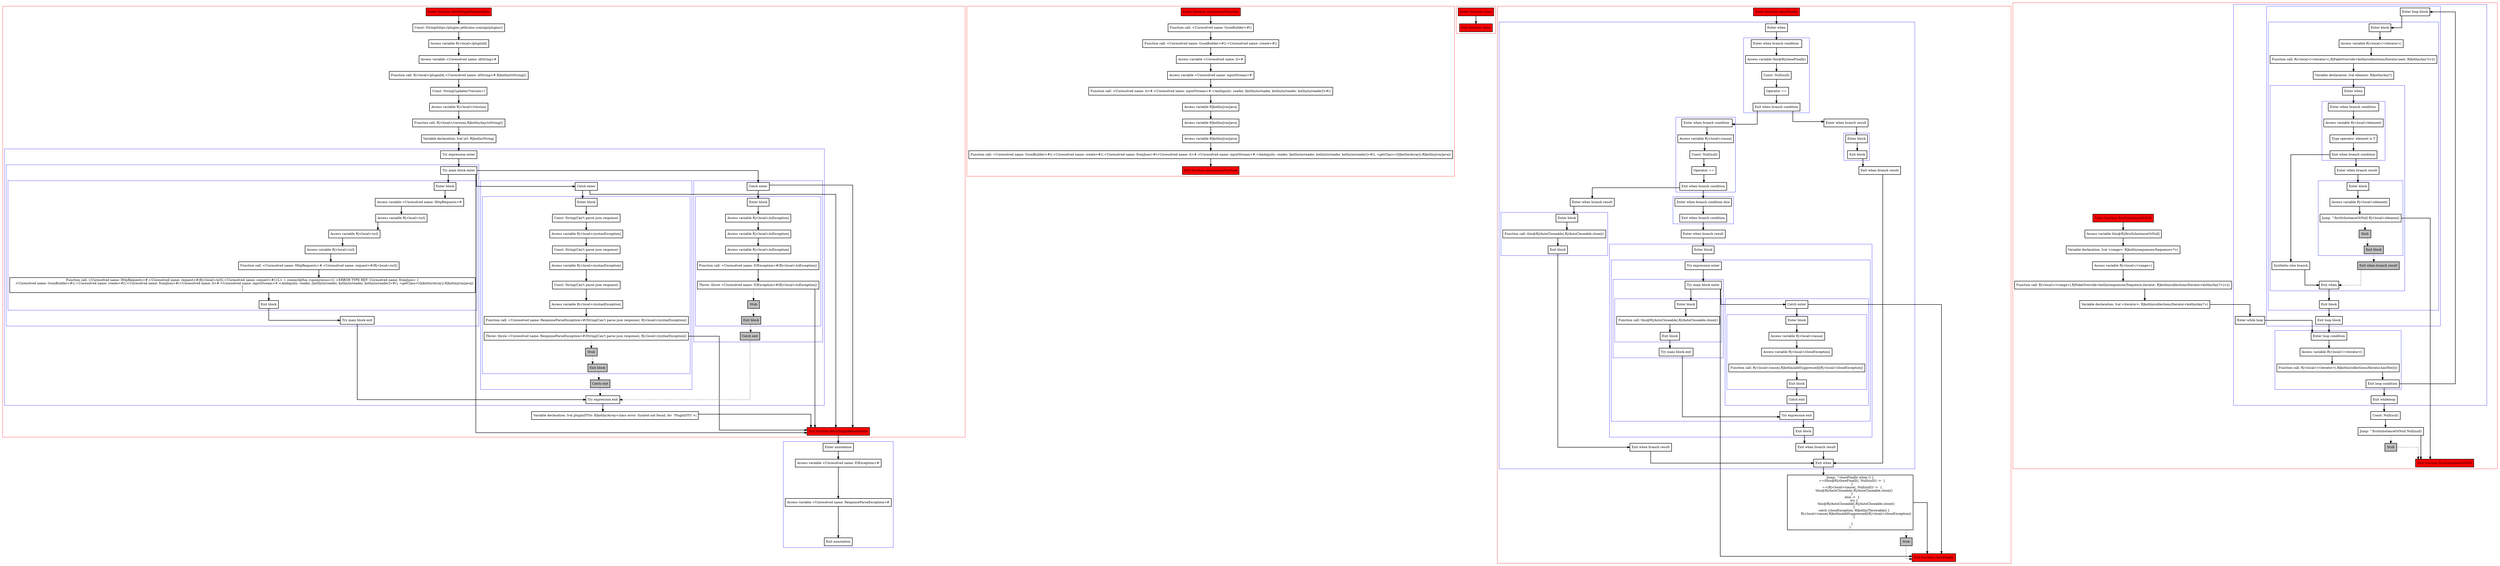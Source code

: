 digraph complex_kt {
  graph [splines=ortho nodesep=3]
  node [shape=box penwidth=2]
  edge [penwidth=2]

  subgraph cluster_0 {
    color=red
    0 [label="Enter function fetchPluginReleaseDate" style="filled" fillcolor=red];
    1 [label="Const: String(https://plugins.jetbrains.com/api/plugins/)"];
    2 [label="Access variable R|<local>/pluginId|"];
    3 [label="Access variable <Unresolved name: idString>#"];
    4 [label="Function call: R|<local>/pluginId|.<Unresolved name: idString>#.R|kotlin/toString|()"];
    5 [label="Const: String(/updates?version=)"];
    6 [label="Access variable R|<local>/version|"];
    7 [label="Function call: R|<local>/version|.R|kotlin/Any.toString|()"];
    8 [label="Variable declaration: lval url: R|kotlin/String|"];
    subgraph cluster_1 {
      color=blue
      9 [label="Try expression enter"];
      subgraph cluster_2 {
        color=blue
        10 [label="Try main block enter"];
        subgraph cluster_3 {
          color=blue
          11 [label="Enter block"];
          12 [label="Access variable <Unresolved name: HttpRequests>#"];
          13 [label="Access variable R|<local>/url|"];
          14 [label="Access variable R|<local>/url|"];
          15 [label="Access variable R|<local>/url|"];
          16 [label="Function call: <Unresolved name: HttpRequests>#.<Unresolved name: request>#(R|<local>/url|)"];
          17 [label="Function call: <Unresolved name: HttpRequests>#.<Unresolved name: request>#(R|<local>/url|).<Unresolved name: connect>#(<L> = connect@fun <anonymous>(): <ERROR TYPE REF: Unresolved name: fromJson> {
    <Unresolved name: GsonBuilder>#().<Unresolved name: create>#().<Unresolved name: fromJson>#(<Unresolved name: it>#.<Unresolved name: inputStream>#.<Ambiguity: reader, [kotlin/io/reader, kotlin/io/reader, kotlin/io/reader]>#(), <getClass>(Q|kotlin/Array|).R|kotlin/jvm/java|)
}
)"];
          18 [label="Exit block"];
        }
        19 [label="Try main block exit"];
      }
      subgraph cluster_4 {
        color=blue
        20 [label="Catch enter"];
        subgraph cluster_5 {
          color=blue
          21 [label="Enter block"];
          22 [label="Const: String(Can't parse json response)"];
          23 [label="Access variable R|<local>/syntaxException|"];
          24 [label="Const: String(Can't parse json response)"];
          25 [label="Access variable R|<local>/syntaxException|"];
          26 [label="Const: String(Can't parse json response)"];
          27 [label="Access variable R|<local>/syntaxException|"];
          28 [label="Function call: <Unresolved name: ResponseParseException>#(String(Can't parse json response), R|<local>/syntaxException|)"];
          29 [label="Throw: throw <Unresolved name: ResponseParseException>#(String(Can't parse json response), R|<local>/syntaxException|)"];
          30 [label="Stub" style="filled" fillcolor=gray];
          31 [label="Exit block" style="filled" fillcolor=gray];
        }
        32 [label="Catch exit" style="filled" fillcolor=gray];
      }
      subgraph cluster_6 {
        color=blue
        33 [label="Catch enter"];
        subgraph cluster_7 {
          color=blue
          34 [label="Enter block"];
          35 [label="Access variable R|<local>/ioException|"];
          36 [label="Access variable R|<local>/ioException|"];
          37 [label="Access variable R|<local>/ioException|"];
          38 [label="Function call: <Unresolved name: IOException>#(R|<local>/ioException|)"];
          39 [label="Throw: throw <Unresolved name: IOException>#(R|<local>/ioException|)"];
          40 [label="Stub" style="filled" fillcolor=gray];
          41 [label="Exit block" style="filled" fillcolor=gray];
        }
        42 [label="Catch exit" style="filled" fillcolor=gray];
      }
      43 [label="Try expression exit"];
    }
    44 [label="Variable declaration: lval pluginDTOs: R|kotlin/Array<class error: Symbol not found, for `PluginDTO`>|"];
    45 [label="Exit function fetchPluginReleaseDate" style="filled" fillcolor=red];
  }
  subgraph cluster_8 {
    color=blue
    46 [label="Enter annotation"];
    47 [label="Access variable <Unresolved name: IOException>#"];
    48 [label="Access variable <Unresolved name: ResponseParseException>#"];
    49 [label="Exit annotation"];
  }

  0 -> {1};
  1 -> {2};
  2 -> {3};
  3 -> {4};
  4 -> {5};
  5 -> {6};
  6 -> {7};
  7 -> {8};
  8 -> {9};
  9 -> {10};
  10 -> {45 33 20 11};
  11 -> {12};
  12 -> {13};
  13 -> {14};
  14 -> {15};
  15 -> {16};
  16 -> {17};
  17 -> {18};
  18 -> {19};
  19 -> {43};
  20 -> {45 21};
  21 -> {22};
  22 -> {23};
  23 -> {24};
  24 -> {25};
  25 -> {26};
  26 -> {27};
  27 -> {28};
  28 -> {29};
  29 -> {45};
  29 -> {30} [style=dotted];
  30 -> {31} [style=dotted];
  31 -> {32} [style=dotted];
  32 -> {43} [style=dotted];
  33 -> {45 34};
  34 -> {35};
  35 -> {36};
  36 -> {37};
  37 -> {38};
  38 -> {39};
  39 -> {45};
  39 -> {40} [style=dotted];
  40 -> {41} [style=dotted];
  41 -> {42} [style=dotted];
  42 -> {43} [style=dotted];
  43 -> {44};
  44 -> {45};
  45 -> {46};
  46 -> {47};
  47 -> {48};
  48 -> {49};

  subgraph cluster_9 {
    color=red
    50 [label="Enter function anonymousFunction" style="filled" fillcolor=red];
    51 [label="Function call: <Unresolved name: GsonBuilder>#()"];
    52 [label="Function call: <Unresolved name: GsonBuilder>#().<Unresolved name: create>#()"];
    53 [label="Access variable <Unresolved name: it>#"];
    54 [label="Access variable <Unresolved name: inputStream>#"];
    55 [label="Function call: <Unresolved name: it>#.<Unresolved name: inputStream>#.<Ambiguity: reader, [kotlin/io/reader, kotlin/io/reader, kotlin/io/reader]>#()"];
    56 [label="Access variable R|kotlin/jvm/java|"];
    57 [label="Access variable R|kotlin/jvm/java|"];
    58 [label="Access variable R|kotlin/jvm/java|"];
    59 [label="Function call: <Unresolved name: GsonBuilder>#().<Unresolved name: create>#().<Unresolved name: fromJson>#(<Unresolved name: it>#.<Unresolved name: inputStream>#.<Ambiguity: reader, [kotlin/io/reader, kotlin/io/reader, kotlin/io/reader]>#(), <getClass>(Q|kotlin/Array|).R|kotlin/jvm/java|)"];
    60 [label="Exit function anonymousFunction" style="filled" fillcolor=red];
  }

  50 -> {51};
  51 -> {52};
  52 -> {53};
  53 -> {54};
  54 -> {55};
  55 -> {56};
  56 -> {57};
  57 -> {58};
  58 -> {59};
  59 -> {60};

  subgraph cluster_10 {
    color=red
    61 [label="Enter function close" style="filled" fillcolor=red];
    62 [label="Exit function close" style="filled" fillcolor=red];
  }

  61 -> {62};

  subgraph cluster_11 {
    color=red
    63 [label="Enter function closeFinally" style="filled" fillcolor=red];
    subgraph cluster_12 {
      color=blue
      64 [label="Enter when"];
      subgraph cluster_13 {
        color=blue
        65 [label="Enter when branch condition "];
        66 [label="Access variable this@R|/closeFinally|"];
        67 [label="Const: Null(null)"];
        68 [label="Operator =="];
        69 [label="Exit when branch condition"];
      }
      subgraph cluster_14 {
        color=blue
        70 [label="Enter when branch condition "];
        71 [label="Access variable R|<local>/cause|"];
        72 [label="Const: Null(null)"];
        73 [label="Operator =="];
        74 [label="Exit when branch condition"];
      }
      subgraph cluster_15 {
        color=blue
        75 [label="Enter when branch condition else"];
        76 [label="Exit when branch condition"];
      }
      77 [label="Enter when branch result"];
      subgraph cluster_16 {
        color=blue
        78 [label="Enter block"];
        subgraph cluster_17 {
          color=blue
          79 [label="Try expression enter"];
          subgraph cluster_18 {
            color=blue
            80 [label="Try main block enter"];
            subgraph cluster_19 {
              color=blue
              81 [label="Enter block"];
              82 [label="Function call: this@R|/AutoCloseable|.R|/AutoCloseable.close|()"];
              83 [label="Exit block"];
            }
            84 [label="Try main block exit"];
          }
          subgraph cluster_20 {
            color=blue
            85 [label="Catch enter"];
            subgraph cluster_21 {
              color=blue
              86 [label="Enter block"];
              87 [label="Access variable R|<local>/cause|"];
              88 [label="Access variable R|<local>/closeException|"];
              89 [label="Function call: R|<local>/cause|.R|kotlin/addSuppressed|(R|<local>/closeException|)"];
              90 [label="Exit block"];
            }
            91 [label="Catch exit"];
          }
          92 [label="Try expression exit"];
        }
        93 [label="Exit block"];
      }
      94 [label="Exit when branch result"];
      95 [label="Enter when branch result"];
      subgraph cluster_22 {
        color=blue
        96 [label="Enter block"];
        97 [label="Function call: this@R|/AutoCloseable|.R|/AutoCloseable.close|()"];
        98 [label="Exit block"];
      }
      99 [label="Exit when branch result"];
      100 [label="Enter when branch result"];
      subgraph cluster_23 {
        color=blue
        101 [label="Enter block"];
        102 [label="Exit block"];
      }
      103 [label="Exit when branch result"];
      104 [label="Exit when"];
    }
    105 [label="Jump: ^closeFinally when () {
    ==(this@R|/closeFinally|, Null(null)) ->  {
    }
    ==(R|<local>/cause|, Null(null)) ->  {
        this@R|/AutoCloseable|.R|/AutoCloseable.close|()
    }
    else ->  {
        try {
            this@R|/AutoCloseable|.R|/AutoCloseable.close|()
        }
        catch (closeException: R|kotlin/Throwable|) {
            R|<local>/cause|.R|kotlin/addSuppressed|(R|<local>/closeException|)
        }

    }
}
"];
    106 [label="Stub" style="filled" fillcolor=gray];
    107 [label="Exit function closeFinally" style="filled" fillcolor=red];
  }

  63 -> {64};
  64 -> {65};
  65 -> {66};
  66 -> {67};
  67 -> {68};
  68 -> {69};
  69 -> {100 70};
  70 -> {71};
  71 -> {72};
  72 -> {73};
  73 -> {74};
  74 -> {95 75};
  75 -> {76};
  76 -> {77};
  77 -> {78};
  78 -> {79};
  79 -> {80};
  80 -> {107 85 81};
  81 -> {82};
  82 -> {83};
  83 -> {84};
  84 -> {92};
  85 -> {107 86};
  86 -> {87};
  87 -> {88};
  88 -> {89};
  89 -> {90};
  90 -> {91};
  91 -> {92};
  92 -> {93};
  93 -> {94};
  94 -> {104};
  95 -> {96};
  96 -> {97};
  97 -> {98};
  98 -> {99};
  99 -> {104};
  100 -> {101};
  101 -> {102};
  102 -> {103};
  103 -> {104};
  104 -> {105};
  105 -> {107};
  105 -> {106} [style=dotted];
  106 -> {107} [style=dotted];

  subgraph cluster_24 {
    color=red
    108 [label="Enter function firstIsInstanceOrNull" style="filled" fillcolor=red];
    109 [label="Access variable this@R|/firstIsInstanceOrNull|"];
    110 [label="Variable declaration: lval <range>: R|kotlin/sequences/Sequence<*>|"];
    111 [label="Access variable R|<local>/<range>|"];
    112 [label="Function call: R|<local>/<range>|.R|FakeOverride<kotlin/sequences/Sequence.iterator: R|kotlin/collections/Iterator<kotlin/Any?>|>|()"];
    113 [label="Variable declaration: lval <iterator>: R|kotlin/collections/Iterator<kotlin/Any?>|"];
    subgraph cluster_25 {
      color=blue
      114 [label="Enter while loop"];
      subgraph cluster_26 {
        color=blue
        115 [label="Enter loop condition"];
        116 [label="Access variable R|<local>/<iterator>|"];
        117 [label="Function call: R|<local>/<iterator>|.R|kotlin/collections/Iterator.hasNext|()"];
        118 [label="Exit loop condition"];
      }
      subgraph cluster_27 {
        color=blue
        119 [label="Enter loop block"];
        subgraph cluster_28 {
          color=blue
          120 [label="Enter block"];
          121 [label="Access variable R|<local>/<iterator>|"];
          122 [label="Function call: R|<local>/<iterator>|.R|FakeOverride<kotlin/collections/Iterator.next: R|kotlin/Any?|>|()"];
          123 [label="Variable declaration: lval element: R|kotlin/Any?|"];
          subgraph cluster_29 {
            color=blue
            124 [label="Enter when"];
            subgraph cluster_30 {
              color=blue
              125 [label="Enter when branch condition "];
              126 [label="Access variable R|<local>/element|"];
              127 [label="Type operator: element is T"];
              128 [label="Exit when branch condition"];
            }
            129 [label="Synthetic else branch"];
            130 [label="Enter when branch result"];
            subgraph cluster_31 {
              color=blue
              131 [label="Enter block"];
              132 [label="Access variable R|<local>/element|"];
              133 [label="Jump: ^firstIsInstanceOrNull R|<local>/element|"];
              134 [label="Stub" style="filled" fillcolor=gray];
              135 [label="Exit block" style="filled" fillcolor=gray];
            }
            136 [label="Exit when branch result" style="filled" fillcolor=gray];
            137 [label="Exit when"];
          }
          138 [label="Exit block"];
        }
        139 [label="Exit loop block"];
      }
      140 [label="Exit whileloop"];
    }
    141 [label="Const: Null(null)"];
    142 [label="Jump: ^firstIsInstanceOrNull Null(null)"];
    143 [label="Stub" style="filled" fillcolor=gray];
    144 [label="Exit function firstIsInstanceOrNull" style="filled" fillcolor=red];
  }

  108 -> {109};
  109 -> {110};
  110 -> {111};
  111 -> {112};
  112 -> {113};
  113 -> {114};
  114 -> {115};
  115 -> {116};
  116 -> {117};
  117 -> {118};
  118 -> {140 119};
  119 -> {120};
  120 -> {121};
  121 -> {122};
  122 -> {123};
  123 -> {124};
  124 -> {125};
  125 -> {126};
  126 -> {127};
  127 -> {128};
  128 -> {130 129};
  129 -> {137};
  130 -> {131};
  131 -> {132};
  132 -> {133};
  133 -> {144};
  133 -> {134} [style=dotted];
  134 -> {135} [style=dotted];
  135 -> {136} [style=dotted];
  136 -> {137} [style=dotted];
  137 -> {138};
  138 -> {139};
  139 -> {115};
  140 -> {141};
  141 -> {142};
  142 -> {144};
  142 -> {143} [style=dotted];
  143 -> {144} [style=dotted];

}
